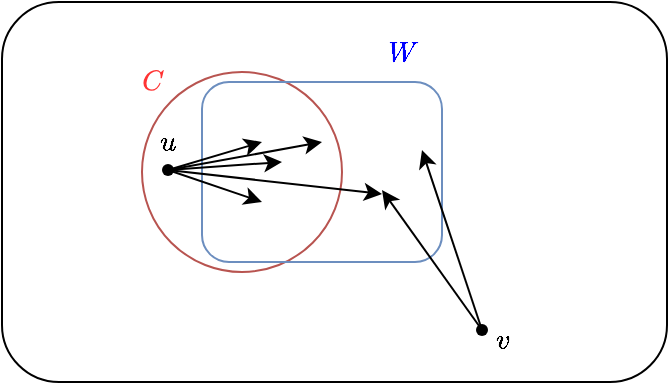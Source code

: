 <mxfile>
    <diagram id="jNQID6A0V9_ga2t8aHkc" name="ページ1">
        <mxGraphModel dx="1156" dy="451" grid="1" gridSize="10" guides="1" tooltips="1" connect="1" arrows="1" fold="1" page="1" pageScale="1" pageWidth="827" pageHeight="1169" math="1" shadow="0">
            <root>
                <mxCell id="0"/>
                <mxCell id="1" parent="0"/>
                <mxCell id="2" value="" style="rounded=1;whiteSpace=wrap;html=1;" vertex="1" parent="1">
                    <mxGeometry x="40" y="80" width="332.5" height="190" as="geometry"/>
                </mxCell>
                <mxCell id="3" value="" style="ellipse;whiteSpace=wrap;html=1;aspect=fixed;fillColor=none;strokeColor=#b85450;" vertex="1" parent="1">
                    <mxGeometry x="110" y="115" width="100" height="100" as="geometry"/>
                </mxCell>
                <mxCell id="5" value="&lt;svg style=&quot;vertical-align: -0.05ex;&quot; xmlns:xlink=&quot;http://www.w3.org/1999/xlink&quot; viewBox=&quot;0 -705 760 727&quot; role=&quot;img&quot; height=&quot;1.645ex&quot; width=&quot;1.719ex&quot; xmlns=&quot;http://www.w3.org/2000/svg&quot;&gt;&lt;defs&gt;&lt;path d=&quot;M50 252Q50 367 117 473T286 641T490 704Q580 704 633 653Q642 643 648 636T656 626L657 623Q660 623 684 649Q691 655 699 663T715 679T725 690L740 705H746Q760 705 760 698Q760 694 728 561Q692 422 692 421Q690 416 687 415T669 413H653Q647 419 647 422Q647 423 648 429T650 449T651 481Q651 552 619 605T510 659Q484 659 454 652T382 628T299 572T226 479Q194 422 175 346T156 222Q156 108 232 58Q280 24 350 24Q441 24 512 92T606 240Q610 253 612 255T628 257Q648 257 648 248Q648 243 647 239Q618 132 523 55T319 -22Q206 -22 128 53T50 252Z&quot; id=&quot;MJX-1-TEX-I-1D436&quot;&gt;&lt;/path&gt;&lt;/defs&gt;&lt;g transform=&quot;scale(1,-1)&quot; stroke-width=&quot;0&quot; fill=&quot;currentColor&quot; stroke=&quot;currentColor&quot;&gt;&lt;g data-mml-node=&quot;math&quot;&gt;&lt;g data-mml-node=&quot;mi&quot;&gt;&lt;use xlink:href=&quot;#MJX-1-TEX-I-1D436&quot; data-c=&quot;1D436&quot;&gt;&lt;/use&gt;&lt;/g&gt;&lt;/g&gt;&lt;/g&gt;&lt;/svg&gt;" style="text;html=1;align=center;verticalAlign=middle;resizable=0;points=[];autosize=1;strokeColor=none;fillColor=none;fontColor=#FF3333;" vertex="1" parent="1">
                    <mxGeometry x="100" y="105" width="30" height="30" as="geometry"/>
                </mxCell>
                <mxCell id="7" value="&lt;font color=&quot;#0000ff&quot;&gt;$$W$$&lt;/font&gt;" style="text;html=1;align=center;verticalAlign=middle;resizable=0;points=[];autosize=1;strokeColor=none;fillColor=none;" vertex="1" parent="1">
                    <mxGeometry x="210" y="90" width="60" height="30" as="geometry"/>
                </mxCell>
                <mxCell id="8" value="" style="rounded=1;whiteSpace=wrap;html=1;fillColor=none;strokeColor=#6c8ebf;" vertex="1" parent="1">
                    <mxGeometry x="140" y="120" width="120" height="90" as="geometry"/>
                </mxCell>
                <mxCell id="10" style="edgeStyle=none;html=1;fontColor=#FF3333;" edge="1" parent="1" source="9">
                    <mxGeometry relative="1" as="geometry">
                        <mxPoint x="170" y="150" as="targetPoint"/>
                    </mxGeometry>
                </mxCell>
                <mxCell id="11" style="edgeStyle=none;html=1;fontColor=#FF3333;" edge="1" parent="1" source="9">
                    <mxGeometry relative="1" as="geometry">
                        <mxPoint x="180" y="160" as="targetPoint"/>
                    </mxGeometry>
                </mxCell>
                <mxCell id="12" style="edgeStyle=none;html=1;fontColor=#FF3333;" edge="1" parent="1" source="9">
                    <mxGeometry relative="1" as="geometry">
                        <mxPoint x="200" y="150" as="targetPoint"/>
                    </mxGeometry>
                </mxCell>
                <mxCell id="13" style="edgeStyle=none;html=1;fontColor=#FF3333;" edge="1" parent="1" source="9">
                    <mxGeometry relative="1" as="geometry">
                        <mxPoint x="170" y="180" as="targetPoint"/>
                    </mxGeometry>
                </mxCell>
                <mxCell id="20" style="edgeStyle=none;html=1;fontColor=#000000;exitX=0.6;exitY=0.35;exitDx=0;exitDy=0;exitPerimeter=0;" edge="1" parent="1" source="9">
                    <mxGeometry relative="1" as="geometry">
                        <mxPoint x="230" y="176" as="targetPoint"/>
                        <mxPoint x="123" y="168" as="sourcePoint"/>
                    </mxGeometry>
                </mxCell>
                <mxCell id="9" value="" style="shape=waypoint;sketch=0;size=6;pointerEvents=1;points=[];fillColor=none;resizable=0;rotatable=0;perimeter=centerPerimeter;snapToPoint=1;fontColor=#FF3333;" vertex="1" parent="1">
                    <mxGeometry x="113" y="154" width="20" height="20" as="geometry"/>
                </mxCell>
                <mxCell id="14" value="$$u$$" style="text;html=1;align=center;verticalAlign=middle;resizable=0;points=[];autosize=1;strokeColor=none;fillColor=none;fontColor=#000000;" vertex="1" parent="1">
                    <mxGeometry x="93" y="135" width="60" height="30" as="geometry"/>
                </mxCell>
                <mxCell id="16" style="edgeStyle=none;html=1;fontColor=#000000;" edge="1" parent="1" source="15">
                    <mxGeometry relative="1" as="geometry">
                        <mxPoint x="230" y="174" as="targetPoint"/>
                    </mxGeometry>
                </mxCell>
                <mxCell id="17" style="edgeStyle=none;html=1;fontColor=#000000;" edge="1" parent="1" source="15">
                    <mxGeometry relative="1" as="geometry">
                        <mxPoint x="250" y="154" as="targetPoint"/>
                    </mxGeometry>
                </mxCell>
                <mxCell id="15" value="" style="shape=waypoint;sketch=0;size=6;pointerEvents=1;points=[];fillColor=none;resizable=0;rotatable=0;perimeter=centerPerimeter;snapToPoint=1;fontColor=#000000;" vertex="1" parent="1">
                    <mxGeometry x="270" y="234" width="20" height="20" as="geometry"/>
                </mxCell>
                <mxCell id="18" value="$$v$$" style="text;html=1;align=center;verticalAlign=middle;resizable=0;points=[];autosize=1;strokeColor=none;fillColor=none;fontColor=#000000;" vertex="1" parent="1">
                    <mxGeometry x="260" y="234" width="60" height="30" as="geometry"/>
                </mxCell>
            </root>
        </mxGraphModel>
    </diagram>
</mxfile>